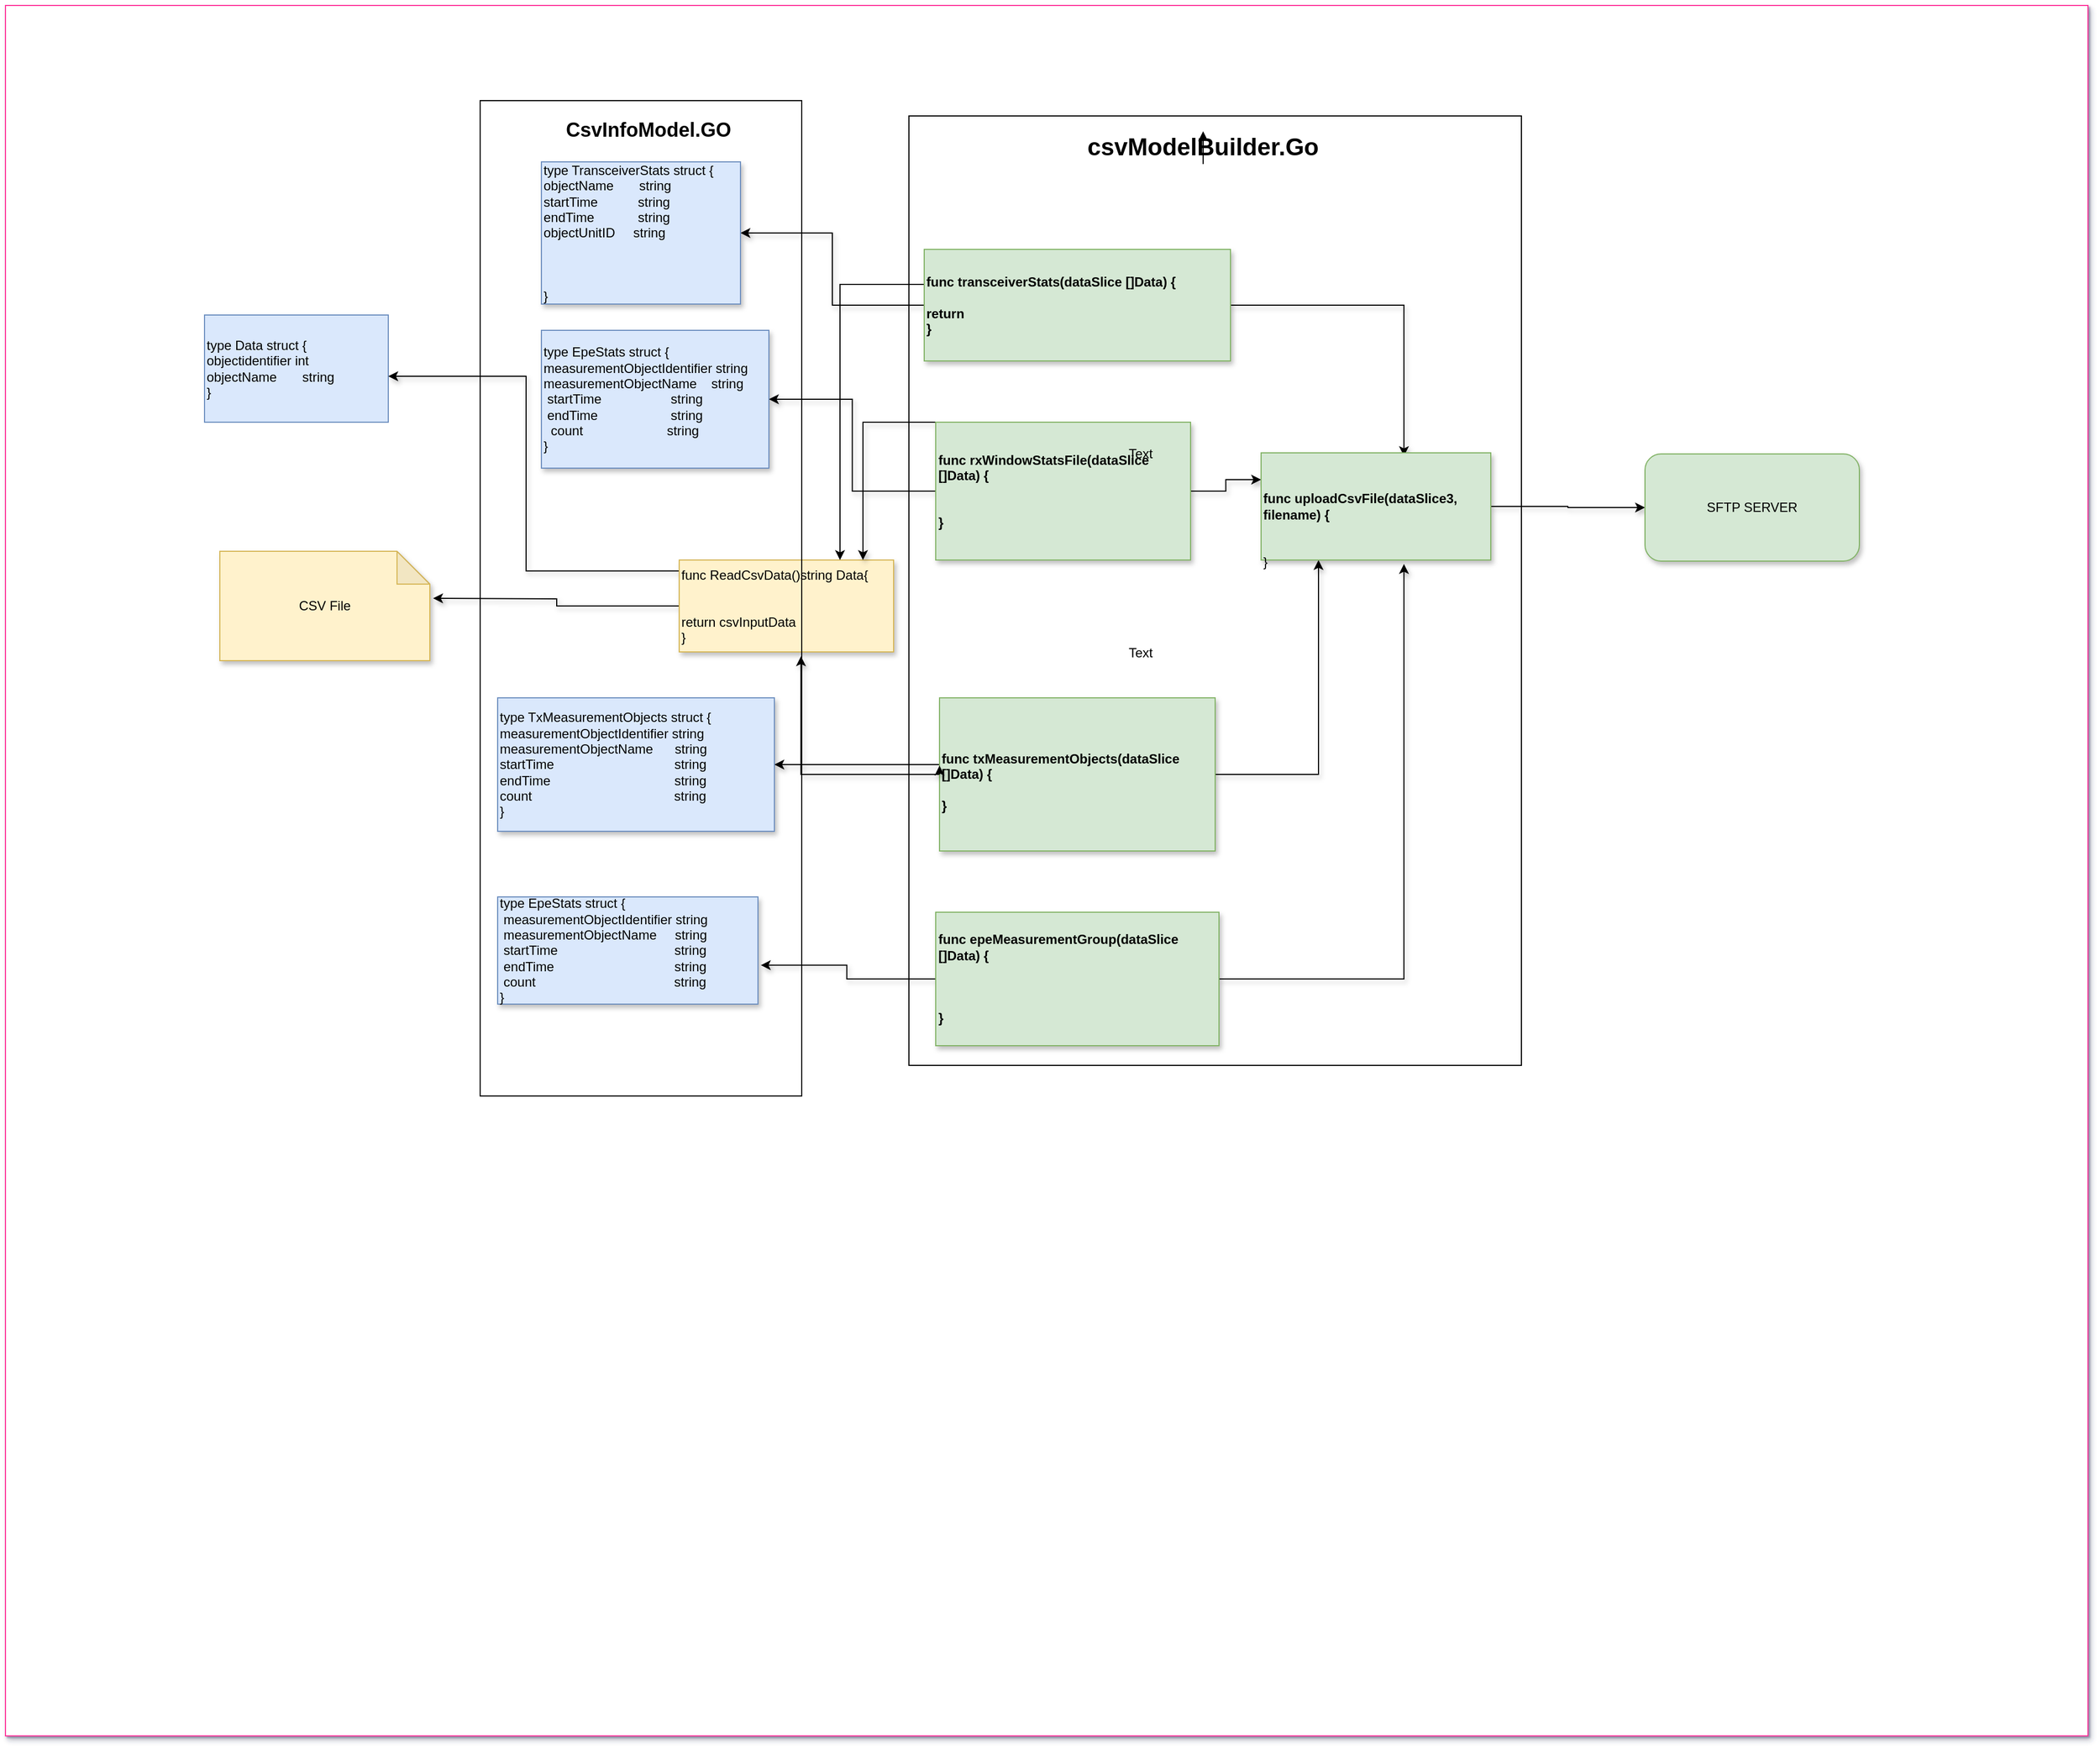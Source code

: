 <mxfile version="21.6.6" type="github">
  <diagram name="Page-1" id="2YBvvXClWsGukQMizWep">
    <mxGraphModel dx="2890" dy="1932" grid="1" gridSize="14" guides="1" tooltips="1" connect="1" arrows="1" fold="1" page="1" pageScale="1" pageWidth="850" pageHeight="1100" background="#FFFFFF" math="0" shadow="1">
      <root>
        <mxCell id="0" />
        <mxCell id="1" parent="0" />
        <mxCell id="JVdptQY95MM00BN9dN_g-56" value="type Data struct {&#xa;objectidentifier int&#xa;objectName       string&#xa;}" style="rounded=0;whiteSpace=wrap;html=1;fillColor=#dae8fc;strokeColor=#6c8ebf;align=left;" parent="1" vertex="1">
          <mxGeometry x="-168" y="42" width="168" height="98" as="geometry" />
        </mxCell>
        <mxCell id="JVdptQY95MM00BN9dN_g-48" style="edgeStyle=orthogonalEdgeStyle;rounded=0;orthogonalLoop=1;jettySize=auto;html=1;entryX=1;entryY=0.5;entryDx=0;entryDy=0;shadow=1;" parent="1" source="JVdptQY95MM00BN9dN_g-2" edge="1">
          <mxGeometry relative="1" as="geometry">
            <mxPoint x="69" y="301" as="targetPoint" />
          </mxGeometry>
        </mxCell>
        <mxCell id="JVdptQY95MM00BN9dN_g-59" style="edgeStyle=orthogonalEdgeStyle;rounded=0;orthogonalLoop=1;jettySize=auto;html=1;entryX=1.017;entryY=0.63;entryDx=0;entryDy=0;entryPerimeter=0;shadow=1;" parent="1" target="JVdptQY95MM00BN9dN_g-56" edge="1">
          <mxGeometry relative="1" as="geometry">
            <mxPoint x="300.72" y="276.03" as="sourcePoint" />
            <mxPoint x="70" y="42" as="targetPoint" />
            <Array as="points">
              <mxPoint x="140" y="276" />
              <mxPoint x="140" y="98" />
              <mxPoint x="14" y="98" />
              <mxPoint x="14" y="104" />
            </Array>
          </mxGeometry>
        </mxCell>
        <mxCell id="JVdptQY95MM00BN9dN_g-2" value="&lt;div&gt;func ReadCsvData()string Data{&lt;/div&gt;&lt;div&gt;&lt;br&gt;&lt;/div&gt;&lt;div&gt;&lt;br&gt;&lt;/div&gt;&lt;div&gt;return csvInputData&lt;/div&gt;&lt;div&gt;}&lt;/div&gt;" style="rounded=0;whiteSpace=wrap;html=1;align=left;fillColor=#fff2cc;strokeColor=#d6b656;shadow=1;" parent="1" vertex="1">
          <mxGeometry x="294" y="266" width="196" height="84" as="geometry" />
        </mxCell>
        <mxCell id="JVdptQY95MM00BN9dN_g-40" value="" style="edgeStyle=orthogonalEdgeStyle;rounded=0;orthogonalLoop=1;jettySize=auto;html=1;shadow=1;" parent="1" source="JVdptQY95MM00BN9dN_g-4" target="JVdptQY95MM00BN9dN_g-26" edge="1">
          <mxGeometry relative="1" as="geometry" />
        </mxCell>
        <mxCell id="JVdptQY95MM00BN9dN_g-43" style="edgeStyle=orthogonalEdgeStyle;rounded=0;orthogonalLoop=1;jettySize=auto;html=1;entryX=0.5;entryY=0;entryDx=0;entryDy=0;shadow=1;" parent="1" source="JVdptQY95MM00BN9dN_g-4" target="JVdptQY95MM00BN9dN_g-2" edge="1">
          <mxGeometry relative="1" as="geometry">
            <Array as="points">
              <mxPoint x="425" y="14" />
              <mxPoint x="425" y="266" />
            </Array>
          </mxGeometry>
        </mxCell>
        <mxCell id="JVdptQY95MM00BN9dN_g-51" style="edgeStyle=orthogonalEdgeStyle;rounded=0;orthogonalLoop=1;jettySize=auto;html=1;entryX=0.622;entryY=0.03;entryDx=0;entryDy=0;entryPerimeter=0;shadow=1;" parent="1" source="JVdptQY95MM00BN9dN_g-4" target="JVdptQY95MM00BN9dN_g-10" edge="1">
          <mxGeometry relative="1" as="geometry" />
        </mxCell>
        <mxCell id="JVdptQY95MM00BN9dN_g-4" value="&lt;div style=&quot;&quot;&gt;&lt;span style=&quot;background-color: initial;&quot;&gt;func transceiverStats(dataSlice []Data) {&lt;/span&gt;&lt;/div&gt;&lt;div style=&quot;&quot;&gt;&lt;span style=&quot;background-color: initial;&quot;&gt;&lt;br&gt;&lt;/span&gt;&lt;/div&gt;&lt;div style=&quot;&quot;&gt;&lt;span style=&quot;background-color: initial;&quot;&gt;return&amp;nbsp;&lt;/span&gt;&lt;/div&gt;&lt;div style=&quot;&quot;&gt;&lt;span style=&quot;background-color: initial;&quot;&gt;}&lt;/span&gt;&lt;/div&gt;" style="rounded=0;whiteSpace=wrap;html=1;align=left;fillColor=#d5e8d4;strokeColor=#82b366;shadow=1;" parent="1" vertex="1">
          <mxGeometry x="490" y="-18" width="280" height="102" as="geometry" />
        </mxCell>
        <mxCell id="JVdptQY95MM00BN9dN_g-41" value="" style="edgeStyle=orthogonalEdgeStyle;rounded=0;orthogonalLoop=1;jettySize=auto;html=1;shadow=1;" parent="1" source="JVdptQY95MM00BN9dN_g-6" target="JVdptQY95MM00BN9dN_g-27" edge="1">
          <mxGeometry relative="1" as="geometry" />
        </mxCell>
        <mxCell id="JVdptQY95MM00BN9dN_g-44" style="edgeStyle=orthogonalEdgeStyle;rounded=0;orthogonalLoop=1;jettySize=auto;html=1;entryX=0.75;entryY=0;entryDx=0;entryDy=0;exitX=0;exitY=0;exitDx=0;exitDy=0;shadow=1;" parent="1" source="JVdptQY95MM00BN9dN_g-6" target="JVdptQY95MM00BN9dN_g-2" edge="1">
          <mxGeometry relative="1" as="geometry">
            <mxPoint x="510" y="150" as="sourcePoint" />
            <mxPoint x="455" y="210" as="targetPoint" />
            <Array as="points">
              <mxPoint x="462" y="140" />
              <mxPoint x="462" y="266" />
            </Array>
          </mxGeometry>
        </mxCell>
        <mxCell id="JVdptQY95MM00BN9dN_g-77" style="edgeStyle=orthogonalEdgeStyle;rounded=0;orthogonalLoop=1;jettySize=auto;html=1;entryX=0;entryY=0.25;entryDx=0;entryDy=0;shadow=1;" parent="1" source="JVdptQY95MM00BN9dN_g-6" target="JVdptQY95MM00BN9dN_g-10" edge="1">
          <mxGeometry relative="1" as="geometry" />
        </mxCell>
        <mxCell id="JVdptQY95MM00BN9dN_g-6" value="&lt;div&gt;func rxWindowStatsFile(dataSlice []Data) {&lt;/div&gt;&lt;div&gt;&lt;br&gt;&lt;/div&gt;&lt;div&gt;&lt;br&gt;&lt;/div&gt;&lt;div&gt;}&lt;/div&gt;" style="rounded=0;whiteSpace=wrap;html=1;align=left;fillColor=#d5e8d4;strokeColor=#82b366;shadow=1;" parent="1" vertex="1">
          <mxGeometry x="528.5" y="140" width="233" height="126" as="geometry" />
        </mxCell>
        <mxCell id="JVdptQY95MM00BN9dN_g-45" style="edgeStyle=orthogonalEdgeStyle;rounded=0;orthogonalLoop=1;jettySize=auto;html=1;entryX=1;entryY=0.5;entryDx=0;entryDy=0;shadow=1;" parent="1" source="JVdptQY95MM00BN9dN_g-7" target="JVdptQY95MM00BN9dN_g-28" edge="1">
          <mxGeometry relative="1" as="geometry">
            <Array as="points">
              <mxPoint x="490" y="453" />
              <mxPoint x="490" y="453" />
            </Array>
          </mxGeometry>
        </mxCell>
        <mxCell id="JVdptQY95MM00BN9dN_g-54" style="edgeStyle=orthogonalEdgeStyle;rounded=0;orthogonalLoop=1;jettySize=auto;html=1;entryX=0.25;entryY=1;entryDx=0;entryDy=0;shadow=1;" parent="1" source="JVdptQY95MM00BN9dN_g-7" target="JVdptQY95MM00BN9dN_g-10" edge="1">
          <mxGeometry relative="1" as="geometry" />
        </mxCell>
        <mxCell id="JVdptQY95MM00BN9dN_g-92" style="edgeStyle=orthogonalEdgeStyle;rounded=0;orthogonalLoop=1;jettySize=auto;html=1;entryX=0.568;entryY=1.048;entryDx=0;entryDy=0;entryPerimeter=0;shadow=1;" parent="1" source="JVdptQY95MM00BN9dN_g-7" target="JVdptQY95MM00BN9dN_g-2" edge="1">
          <mxGeometry relative="1" as="geometry" />
        </mxCell>
        <mxCell id="JVdptQY95MM00BN9dN_g-7" value="&lt;div&gt;&lt;br&gt;&lt;/div&gt;&lt;div&gt;func txMeasurementObjects(dataSlice []Data) {&lt;/div&gt;&lt;div&gt;&lt;br&gt;&lt;/div&gt;&lt;div&gt;&lt;span style=&quot;background-color: initial;&quot;&gt;}&lt;/span&gt;&lt;br&gt;&lt;/div&gt;" style="rounded=0;whiteSpace=wrap;html=1;align=left;fillColor=#d5e8d4;strokeColor=#82b366;shadow=1;" parent="1" vertex="1">
          <mxGeometry x="532" y="392" width="252" height="140" as="geometry" />
        </mxCell>
        <mxCell id="JVdptQY95MM00BN9dN_g-46" style="edgeStyle=orthogonalEdgeStyle;rounded=0;orthogonalLoop=1;jettySize=auto;html=1;entryX=1.011;entryY=0.637;entryDx=0;entryDy=0;entryPerimeter=0;shadow=1;" parent="1" source="JVdptQY95MM00BN9dN_g-8" target="JVdptQY95MM00BN9dN_g-30" edge="1">
          <mxGeometry relative="1" as="geometry" />
        </mxCell>
        <mxCell id="JVdptQY95MM00BN9dN_g-55" style="edgeStyle=orthogonalEdgeStyle;rounded=0;orthogonalLoop=1;jettySize=auto;html=1;entryX=0.622;entryY=1.037;entryDx=0;entryDy=0;entryPerimeter=0;shadow=1;" parent="1" source="JVdptQY95MM00BN9dN_g-8" target="JVdptQY95MM00BN9dN_g-10" edge="1">
          <mxGeometry relative="1" as="geometry" />
        </mxCell>
        <mxCell id="JVdptQY95MM00BN9dN_g-8" value="func epeMeasurementGroup(dataSlice []Data) {&lt;br&gt;&lt;br&gt;&lt;br&gt;&lt;br&gt;}" style="rounded=0;whiteSpace=wrap;html=1;align=left;fillColor=#d5e8d4;strokeColor=#82b366;shadow=1;" parent="1" vertex="1">
          <mxGeometry x="528.5" y="588" width="259" height="122" as="geometry" />
        </mxCell>
        <mxCell id="JVdptQY95MM00BN9dN_g-87" style="edgeStyle=orthogonalEdgeStyle;rounded=0;orthogonalLoop=1;jettySize=auto;html=1;entryX=0;entryY=0.5;entryDx=0;entryDy=0;shadow=1;" parent="1" source="JVdptQY95MM00BN9dN_g-10" target="JVdptQY95MM00BN9dN_g-86" edge="1">
          <mxGeometry relative="1" as="geometry" />
        </mxCell>
        <mxCell id="JVdptQY95MM00BN9dN_g-10" value="&lt;br&gt;&lt;br&gt;&lt;br&gt;&lt;div style=&quot;&quot;&gt;func uploadCsvFile(dataSlice3, filename) {&lt;/div&gt;&lt;div style=&quot;&quot;&gt;&lt;br&gt;&lt;/div&gt;&lt;div style=&quot;text-align: center;&quot;&gt;&lt;br&gt;&lt;/div&gt;&lt;div&gt;}&lt;/div&gt;" style="rounded=0;whiteSpace=wrap;html=1;align=left;fillColor=#d5e8d4;strokeColor=#82b366;shadow=1;" parent="1" vertex="1">
          <mxGeometry x="826" y="168" width="210" height="98" as="geometry" />
        </mxCell>
        <mxCell id="JVdptQY95MM00BN9dN_g-27" value="&lt;div&gt;type EpeStats struct {&lt;/div&gt;&lt;div&gt;measurementObjectIdentifier string&lt;/div&gt;&lt;div&gt;&lt;span style=&quot;background-color: initial;&quot;&gt;measurementObjectName&amp;nbsp; &amp;nbsp; string&amp;nbsp; &lt;/span&gt;&lt;span style=&quot;background-color: initial;&quot;&gt;&lt;span style=&quot;white-space: pre;&quot;&gt;&amp;nbsp;&lt;/span&gt;&lt;/span&gt;&lt;span style=&quot;background-color: initial;&quot;&gt;startTime&amp;nbsp; &amp;nbsp; &amp;nbsp; &amp;nbsp; &amp;nbsp; &amp;nbsp; &amp;nbsp; &amp;nbsp; &amp;nbsp; &amp;nbsp;string&lt;/span&gt;&lt;/div&gt;&lt;div style=&quot;&quot;&gt;&lt;span style=&quot;&quot;&gt;&lt;span style=&quot;&quot;&gt;&lt;span style=&quot;white-space: pre;&quot;&gt;&amp;nbsp;&lt;/span&gt;&lt;/span&gt;endTime&amp;nbsp; &amp;nbsp; &amp;nbsp; &amp;nbsp; &amp;nbsp; &amp;nbsp; &amp;nbsp; &amp;nbsp; &amp;nbsp; &amp;nbsp; string&lt;/span&gt;&lt;/div&gt;&lt;div style=&quot;&quot;&gt;&lt;span style=&quot;&quot;&gt;&lt;span style=&quot;&quot;&gt;&lt;span style=&quot;white-space: pre;&quot;&gt;&amp;nbsp;&amp;nbsp;&lt;/span&gt;&lt;/span&gt;count&amp;nbsp; &amp;nbsp; &amp;nbsp; &amp;nbsp; &amp;nbsp; &amp;nbsp; &amp;nbsp; &amp;nbsp; &amp;nbsp; &amp;nbsp; &amp;nbsp; &amp;nbsp;string&lt;/span&gt;&lt;/div&gt;&lt;div&gt;}&lt;/div&gt;" style="rounded=0;whiteSpace=wrap;html=1;fillColor=#dae8fc;strokeColor=#6c8ebf;align=left;shadow=1;" parent="1" vertex="1">
          <mxGeometry x="168" y="56" width="208" height="126" as="geometry" />
        </mxCell>
        <mxCell id="JVdptQY95MM00BN9dN_g-28" value="&lt;div&gt;type TxMeasurementObjects struct {&lt;/div&gt;&lt;div&gt;measurementObjectIdentifier string&lt;span style=&quot;&quot;&gt;&lt;/span&gt;&lt;/div&gt;&lt;div&gt;&lt;span style=&quot;&quot;&gt;measurementObjectName&amp;nbsp; &amp;nbsp; &amp;nbsp; string&lt;/span&gt;&lt;/div&gt;&lt;div&gt;&lt;span style=&quot;&quot;&gt;startTime&amp;nbsp; &amp;nbsp; &amp;nbsp; &amp;nbsp; &amp;nbsp; &amp;nbsp; &amp;nbsp; &amp;nbsp; &amp;nbsp; &amp;nbsp; &amp;nbsp; &amp;nbsp; &amp;nbsp; &amp;nbsp; &amp;nbsp; &amp;nbsp; &amp;nbsp;string&lt;/span&gt;&lt;/div&gt;&lt;div&gt;&lt;span style=&quot;&quot;&gt;endTime&amp;nbsp; &amp;nbsp; &amp;nbsp; &amp;nbsp; &amp;nbsp; &amp;nbsp; &amp;nbsp; &amp;nbsp; &amp;nbsp; &amp;nbsp; &amp;nbsp; &amp;nbsp; &amp;nbsp; &amp;nbsp; &amp;nbsp; &amp;nbsp; &amp;nbsp; string&lt;/span&gt;&lt;/div&gt;&lt;div&gt;&lt;span style=&quot;&quot;&gt;count&amp;nbsp; &amp;nbsp; &amp;nbsp; &amp;nbsp; &amp;nbsp; &amp;nbsp; &amp;nbsp; &amp;nbsp; &amp;nbsp; &amp;nbsp; &amp;nbsp; &amp;nbsp; &amp;nbsp; &amp;nbsp; &amp;nbsp; &amp;nbsp; &amp;nbsp; &amp;nbsp; &amp;nbsp; &amp;nbsp;string&lt;/span&gt;&lt;/div&gt;&lt;div&gt;}&lt;/div&gt;" style="rounded=0;whiteSpace=wrap;html=1;fillColor=#dae8fc;strokeColor=#6c8ebf;align=left;shadow=1;" parent="1" vertex="1">
          <mxGeometry x="128" y="392" width="253" height="122" as="geometry" />
        </mxCell>
        <mxCell id="JVdptQY95MM00BN9dN_g-30" value="&lt;div&gt;type EpeStats struct {&lt;/div&gt;&lt;div&gt;&amp;nbsp;measurementObjectIdentifier string&lt;span style=&quot;&quot;&gt;&lt;/span&gt;&lt;/div&gt;&lt;div&gt;&lt;span style=&quot;&quot;&gt;&lt;span style=&quot;&quot;&gt;&lt;span style=&quot;white-space: pre;&quot;&gt;&amp;nbsp;&lt;/span&gt;&lt;/span&gt;measurementObjectName&amp;nbsp; &amp;nbsp; &amp;nbsp;string&lt;/span&gt;&lt;/div&gt;&lt;div&gt;&lt;span style=&quot;&quot;&gt;&lt;span style=&quot;&quot;&gt;&lt;span style=&quot;white-space: pre;&quot;&gt;&amp;nbsp;&lt;/span&gt;&lt;/span&gt;startTime&amp;nbsp; &amp;nbsp; &amp;nbsp; &amp;nbsp; &amp;nbsp; &amp;nbsp; &amp;nbsp; &amp;nbsp; &amp;nbsp; &amp;nbsp; &amp;nbsp; &amp;nbsp; &amp;nbsp; &amp;nbsp; &amp;nbsp; &amp;nbsp; string&lt;/span&gt;&lt;/div&gt;&lt;div&gt;&lt;span style=&quot;&quot;&gt;&lt;span style=&quot;&quot;&gt;&lt;span style=&quot;white-space: pre;&quot;&gt;&amp;nbsp;&lt;/span&gt;&lt;/span&gt;endTime&amp;nbsp; &amp;nbsp; &amp;nbsp; &amp;nbsp; &amp;nbsp; &amp;nbsp; &amp;nbsp; &amp;nbsp; &amp;nbsp; &amp;nbsp; &amp;nbsp; &amp;nbsp; &amp;nbsp; &amp;nbsp; &amp;nbsp; &amp;nbsp; &amp;nbsp;string&lt;/span&gt;&lt;/div&gt;&lt;div&gt;&lt;span style=&quot;&quot;&gt;&lt;span style=&quot;&quot;&gt;&lt;span style=&quot;white-space: pre;&quot;&gt;&amp;nbsp;&lt;/span&gt;&lt;/span&gt;count&amp;nbsp; &amp;nbsp; &amp;nbsp; &amp;nbsp; &amp;nbsp; &amp;nbsp; &amp;nbsp; &amp;nbsp; &amp;nbsp; &amp;nbsp; &amp;nbsp; &amp;nbsp; &amp;nbsp; &amp;nbsp; &amp;nbsp; &amp;nbsp; &amp;nbsp; &amp;nbsp; &amp;nbsp; string&lt;/span&gt;&lt;/div&gt;&lt;div&gt;}&lt;/div&gt;" style="rounded=0;whiteSpace=wrap;html=1;fillColor=#dae8fc;strokeColor=#6c8ebf;align=left;shadow=1;" parent="1" vertex="1">
          <mxGeometry x="128" y="574" width="238" height="98" as="geometry" />
        </mxCell>
        <mxCell id="JVdptQY95MM00BN9dN_g-26" value="type TransceiverStats struct {&amp;nbsp;&amp;nbsp;&lt;br&gt;&lt;div&gt;objectName&amp;nbsp; &amp;nbsp; &amp;nbsp; &amp;nbsp;string&lt;/div&gt;&lt;div&gt;startTime&amp;nbsp; &amp;nbsp; &amp;nbsp; &amp;nbsp; &amp;nbsp; &amp;nbsp;string&lt;span style=&quot;&quot;&gt;&lt;/span&gt;&lt;/div&gt;&lt;div&gt;&lt;span style=&quot;&quot;&gt;endTime&amp;nbsp; &amp;nbsp; &amp;nbsp; &amp;nbsp; &amp;nbsp; &amp;nbsp; string&lt;/span&gt;&lt;/div&gt;&lt;div&gt;&lt;span style=&quot;&quot;&gt;objectUnitID&amp;nbsp; &amp;nbsp; &amp;nbsp;string&lt;/span&gt;&lt;/div&gt;&lt;div&gt;&lt;span style=&quot;&quot;&gt;&lt;br&gt;&lt;/span&gt;&lt;/div&gt;&lt;div&gt;&lt;/div&gt;&lt;br&gt;&lt;br&gt;}" style="rounded=0;whiteSpace=wrap;html=1;fillColor=#dae8fc;strokeColor=#6c8ebf;align=left;shadow=1;" parent="1" vertex="1">
          <mxGeometry x="168" y="-112" width="182" height="130" as="geometry" />
        </mxCell>
        <mxCell id="JVdptQY95MM00BN9dN_g-86" value="Server" style="rounded=1;whiteSpace=wrap;html=1;fillColor=#d5e8d4;strokeColor=#82b366;shadow=1;" parent="1" vertex="1">
          <mxGeometry x="1177" y="169" width="196" height="98" as="geometry" />
        </mxCell>
        <mxCell id="JVdptQY95MM00BN9dN_g-89" value="CSV File" style="shape=note;whiteSpace=wrap;html=1;backgroundOutline=1;darkOpacity=0.05;fillColor=#fff2cc;strokeColor=#d6b656;shadow=1;" parent="1" vertex="1">
          <mxGeometry x="-14" y="258" width="80" height="100" as="geometry" />
        </mxCell>
        <mxCell id="JVdptQY95MM00BN9dN_g-90" style="edgeStyle=orthogonalEdgeStyle;rounded=0;orthogonalLoop=1;jettySize=auto;html=1;exitX=0;exitY=0.5;exitDx=0;exitDy=0;entryX=0;entryY=0.443;entryDx=0;entryDy=0;entryPerimeter=0;shadow=1;" parent="1" source="JVdptQY95MM00BN9dN_g-7" target="JVdptQY95MM00BN9dN_g-7" edge="1">
          <mxGeometry relative="1" as="geometry" />
        </mxCell>
        <object label="Untitled Layer" id="JVdptQY95MM00BN9dN_g-93">
          <mxCell parent="0" />
        </object>
        <mxCell id="JVdptQY95MM00BN9dN_g-126" value="" style="rounded=0;whiteSpace=wrap;html=1;fillColor=default;strokeColor=#FF3399;fontColor=#333333;gradientColor=none;fillStyle=auto;shadow=1;" parent="JVdptQY95MM00BN9dN_g-93" vertex="1">
          <mxGeometry x="-322" y="-241" width="1904" height="1582" as="geometry" />
        </mxCell>
        <mxCell id="JVdptQY95MM00BN9dN_g-117" value="type Data struct {&#xa;objectidentifier int&#xa;objectName       string&#xa;}" style="rounded=0;whiteSpace=wrap;html=1;fillColor=#dae8fc;strokeColor=#6c8ebf;align=left;" parent="JVdptQY95MM00BN9dN_g-93" vertex="1">
          <mxGeometry x="-140" y="42" width="168" height="98" as="geometry" />
        </mxCell>
        <mxCell id="JVdptQY95MM00BN9dN_g-94" style="edgeStyle=orthogonalEdgeStyle;rounded=0;orthogonalLoop=1;jettySize=auto;html=1;entryX=1;entryY=0.5;entryDx=0;entryDy=0;shadow=1;" parent="JVdptQY95MM00BN9dN_g-93" source="JVdptQY95MM00BN9dN_g-96" edge="1">
          <mxGeometry relative="1" as="geometry">
            <mxPoint x="69" y="301" as="targetPoint" />
          </mxGeometry>
        </mxCell>
        <mxCell id="JVdptQY95MM00BN9dN_g-95" style="edgeStyle=orthogonalEdgeStyle;rounded=0;orthogonalLoop=1;jettySize=auto;html=1;shadow=1;" parent="JVdptQY95MM00BN9dN_g-93" edge="1">
          <mxGeometry relative="1" as="geometry">
            <mxPoint x="314.72" y="276.03" as="sourcePoint" />
            <mxPoint x="28" y="98" as="targetPoint" />
            <Array as="points">
              <mxPoint x="154" y="276" />
              <mxPoint x="154" y="98" />
              <mxPoint x="28" y="98" />
            </Array>
          </mxGeometry>
        </mxCell>
        <mxCell id="JVdptQY95MM00BN9dN_g-96" value="&lt;div&gt;func ReadCsvData()string Data{&lt;/div&gt;&lt;div&gt;&lt;br&gt;&lt;/div&gt;&lt;div&gt;&lt;br&gt;&lt;/div&gt;&lt;div&gt;return csvInputData&lt;/div&gt;&lt;div&gt;}&lt;/div&gt;" style="rounded=0;whiteSpace=wrap;html=1;align=left;fillColor=#fff2cc;strokeColor=#d6b656;shadow=1;" parent="JVdptQY95MM00BN9dN_g-93" vertex="1">
          <mxGeometry x="294" y="266" width="196" height="84" as="geometry" />
        </mxCell>
        <mxCell id="JVdptQY95MM00BN9dN_g-97" value="" style="edgeStyle=orthogonalEdgeStyle;rounded=0;orthogonalLoop=1;jettySize=auto;html=1;shadow=1;" parent="JVdptQY95MM00BN9dN_g-93" source="JVdptQY95MM00BN9dN_g-100" target="JVdptQY95MM00BN9dN_g-118" edge="1">
          <mxGeometry relative="1" as="geometry" />
        </mxCell>
        <mxCell id="JVdptQY95MM00BN9dN_g-99" style="edgeStyle=orthogonalEdgeStyle;rounded=0;orthogonalLoop=1;jettySize=auto;html=1;entryX=0.622;entryY=0.03;entryDx=0;entryDy=0;entryPerimeter=0;shadow=1;" parent="JVdptQY95MM00BN9dN_g-93" source="JVdptQY95MM00BN9dN_g-100" target="JVdptQY95MM00BN9dN_g-113" edge="1">
          <mxGeometry relative="1" as="geometry" />
        </mxCell>
        <mxCell id="EB5QmTqRzo-4VSpFFsdC-6" style="edgeStyle=orthogonalEdgeStyle;rounded=0;orthogonalLoop=1;jettySize=auto;html=1;entryX=0.75;entryY=0;entryDx=0;entryDy=0;" parent="JVdptQY95MM00BN9dN_g-93" source="JVdptQY95MM00BN9dN_g-100" target="JVdptQY95MM00BN9dN_g-96" edge="1">
          <mxGeometry relative="1" as="geometry">
            <Array as="points">
              <mxPoint x="441" y="14" />
            </Array>
          </mxGeometry>
        </mxCell>
        <mxCell id="JVdptQY95MM00BN9dN_g-100" value="&lt;div style=&quot;&quot;&gt;&lt;span style=&quot;background-color: initial;&quot;&gt;&lt;b&gt;func transceiverStats(dataSlice []Data) {&lt;/b&gt;&lt;/span&gt;&lt;/div&gt;&lt;div style=&quot;&quot;&gt;&lt;span style=&quot;background-color: initial;&quot;&gt;&lt;b&gt;&lt;br&gt;&lt;/b&gt;&lt;/span&gt;&lt;/div&gt;&lt;div style=&quot;&quot;&gt;&lt;span style=&quot;background-color: initial;&quot;&gt;&lt;b&gt;return&amp;nbsp;&lt;/b&gt;&lt;/span&gt;&lt;/div&gt;&lt;div style=&quot;&quot;&gt;&lt;span style=&quot;background-color: initial;&quot;&gt;&lt;b&gt;}&lt;/b&gt;&lt;/span&gt;&lt;/div&gt;" style="rounded=0;whiteSpace=wrap;html=1;align=left;fillColor=#d5e8d4;strokeColor=#82b366;shadow=1;" parent="JVdptQY95MM00BN9dN_g-93" vertex="1">
          <mxGeometry x="518" y="-18" width="280" height="102" as="geometry" />
        </mxCell>
        <mxCell id="JVdptQY95MM00BN9dN_g-101" value="" style="edgeStyle=orthogonalEdgeStyle;rounded=0;orthogonalLoop=1;jettySize=auto;html=1;shadow=1;" parent="JVdptQY95MM00BN9dN_g-93" source="JVdptQY95MM00BN9dN_g-104" target="JVdptQY95MM00BN9dN_g-114" edge="1">
          <mxGeometry relative="1" as="geometry" />
        </mxCell>
        <mxCell id="JVdptQY95MM00BN9dN_g-102" style="edgeStyle=orthogonalEdgeStyle;rounded=0;orthogonalLoop=1;jettySize=auto;html=1;exitX=0;exitY=0;exitDx=0;exitDy=0;shadow=1;" parent="JVdptQY95MM00BN9dN_g-93" source="JVdptQY95MM00BN9dN_g-104" edge="1">
          <mxGeometry relative="1" as="geometry">
            <mxPoint x="510" y="150" as="sourcePoint" />
            <mxPoint x="462" y="266" as="targetPoint" />
            <Array as="points">
              <mxPoint x="462" y="140" />
              <mxPoint x="462" y="266" />
            </Array>
          </mxGeometry>
        </mxCell>
        <mxCell id="JVdptQY95MM00BN9dN_g-103" style="edgeStyle=orthogonalEdgeStyle;rounded=0;orthogonalLoop=1;jettySize=auto;html=1;entryX=0;entryY=0.25;entryDx=0;entryDy=0;shadow=1;" parent="JVdptQY95MM00BN9dN_g-93" source="JVdptQY95MM00BN9dN_g-104" target="JVdptQY95MM00BN9dN_g-113" edge="1">
          <mxGeometry relative="1" as="geometry" />
        </mxCell>
        <mxCell id="JVdptQY95MM00BN9dN_g-104" value="&lt;div&gt;&lt;b&gt;func rxWindowStatsFile(dataSlice []Data) {&lt;/b&gt;&lt;/div&gt;&lt;div&gt;&lt;b&gt;&lt;br&gt;&lt;/b&gt;&lt;/div&gt;&lt;div&gt;&lt;b&gt;&lt;br&gt;&lt;/b&gt;&lt;/div&gt;&lt;div&gt;&lt;b&gt;}&lt;/b&gt;&lt;/div&gt;" style="rounded=0;whiteSpace=wrap;html=1;align=left;fillColor=#d5e8d4;strokeColor=#82b366;shadow=1;" parent="JVdptQY95MM00BN9dN_g-93" vertex="1">
          <mxGeometry x="528.5" y="140" width="233" height="126" as="geometry" />
        </mxCell>
        <mxCell id="JVdptQY95MM00BN9dN_g-105" style="edgeStyle=orthogonalEdgeStyle;rounded=0;orthogonalLoop=1;jettySize=auto;html=1;entryX=1;entryY=0.5;entryDx=0;entryDy=0;shadow=1;" parent="JVdptQY95MM00BN9dN_g-93" source="JVdptQY95MM00BN9dN_g-108" target="JVdptQY95MM00BN9dN_g-115" edge="1">
          <mxGeometry relative="1" as="geometry">
            <Array as="points">
              <mxPoint x="490" y="453" />
              <mxPoint x="490" y="453" />
            </Array>
          </mxGeometry>
        </mxCell>
        <mxCell id="JVdptQY95MM00BN9dN_g-106" style="edgeStyle=orthogonalEdgeStyle;rounded=0;orthogonalLoop=1;jettySize=auto;html=1;entryX=0.25;entryY=1;entryDx=0;entryDy=0;shadow=1;" parent="JVdptQY95MM00BN9dN_g-93" source="JVdptQY95MM00BN9dN_g-108" target="JVdptQY95MM00BN9dN_g-113" edge="1">
          <mxGeometry relative="1" as="geometry" />
        </mxCell>
        <mxCell id="JVdptQY95MM00BN9dN_g-107" style="edgeStyle=orthogonalEdgeStyle;rounded=0;orthogonalLoop=1;jettySize=auto;html=1;entryX=0.568;entryY=1.048;entryDx=0;entryDy=0;entryPerimeter=0;shadow=1;" parent="JVdptQY95MM00BN9dN_g-93" source="JVdptQY95MM00BN9dN_g-108" target="JVdptQY95MM00BN9dN_g-96" edge="1">
          <mxGeometry relative="1" as="geometry" />
        </mxCell>
        <mxCell id="JVdptQY95MM00BN9dN_g-108" value="&lt;div&gt;&lt;b&gt;&lt;br&gt;&lt;/b&gt;&lt;/div&gt;&lt;div&gt;&lt;b&gt;func txMeasurementObjects(dataSlice []Data) {&lt;/b&gt;&lt;/div&gt;&lt;div&gt;&lt;b&gt;&lt;br&gt;&lt;/b&gt;&lt;/div&gt;&lt;div&gt;&lt;span style=&quot;background-color: initial;&quot;&gt;&lt;b&gt;}&lt;/b&gt;&lt;/span&gt;&lt;br&gt;&lt;/div&gt;" style="rounded=0;whiteSpace=wrap;html=1;align=left;fillColor=#d5e8d4;strokeColor=#82b366;shadow=1;" parent="JVdptQY95MM00BN9dN_g-93" vertex="1">
          <mxGeometry x="532" y="392" width="252" height="140" as="geometry" />
        </mxCell>
        <mxCell id="JVdptQY95MM00BN9dN_g-109" style="edgeStyle=orthogonalEdgeStyle;rounded=0;orthogonalLoop=1;jettySize=auto;html=1;entryX=1.011;entryY=0.637;entryDx=0;entryDy=0;entryPerimeter=0;shadow=1;" parent="JVdptQY95MM00BN9dN_g-93" source="JVdptQY95MM00BN9dN_g-111" target="JVdptQY95MM00BN9dN_g-116" edge="1">
          <mxGeometry relative="1" as="geometry" />
        </mxCell>
        <mxCell id="JVdptQY95MM00BN9dN_g-110" style="edgeStyle=orthogonalEdgeStyle;rounded=0;orthogonalLoop=1;jettySize=auto;html=1;entryX=0.622;entryY=1.037;entryDx=0;entryDy=0;entryPerimeter=0;shadow=1;" parent="JVdptQY95MM00BN9dN_g-93" source="JVdptQY95MM00BN9dN_g-111" target="JVdptQY95MM00BN9dN_g-113" edge="1">
          <mxGeometry relative="1" as="geometry" />
        </mxCell>
        <mxCell id="JVdptQY95MM00BN9dN_g-111" value="&lt;b&gt;func epeMeasurementGroup(dataSlice []Data) {&lt;br&gt;&lt;br&gt;&lt;br&gt;&lt;br&gt;}&lt;/b&gt;" style="rounded=0;whiteSpace=wrap;html=1;align=left;fillColor=#d5e8d4;strokeColor=#82b366;shadow=1;" parent="JVdptQY95MM00BN9dN_g-93" vertex="1">
          <mxGeometry x="528.5" y="588" width="259" height="122" as="geometry" />
        </mxCell>
        <mxCell id="JVdptQY95MM00BN9dN_g-112" style="edgeStyle=orthogonalEdgeStyle;rounded=0;orthogonalLoop=1;jettySize=auto;html=1;entryX=0;entryY=0.5;entryDx=0;entryDy=0;shadow=1;" parent="JVdptQY95MM00BN9dN_g-93" source="JVdptQY95MM00BN9dN_g-113" target="JVdptQY95MM00BN9dN_g-119" edge="1">
          <mxGeometry relative="1" as="geometry" />
        </mxCell>
        <mxCell id="JVdptQY95MM00BN9dN_g-113" value="&lt;br&gt;&lt;br&gt;&lt;br&gt;&lt;div style=&quot;&quot;&gt;&lt;b&gt;func uploadCsvFile(dataSlice3, filename) {&lt;/b&gt;&lt;/div&gt;&lt;div style=&quot;&quot;&gt;&lt;br&gt;&lt;/div&gt;&lt;div style=&quot;text-align: center;&quot;&gt;&lt;br&gt;&lt;/div&gt;&lt;div&gt;}&lt;/div&gt;" style="rounded=0;whiteSpace=wrap;html=1;align=left;fillColor=#d5e8d4;strokeColor=#82b366;shadow=1;" parent="JVdptQY95MM00BN9dN_g-93" vertex="1">
          <mxGeometry x="826" y="168" width="210" height="98" as="geometry" />
        </mxCell>
        <mxCell id="JVdptQY95MM00BN9dN_g-114" value="&lt;div&gt;type EpeStats struct {&lt;/div&gt;&lt;div&gt;measurementObjectIdentifier string&lt;/div&gt;&lt;div&gt;&lt;span style=&quot;background-color: initial;&quot;&gt;measurementObjectName&amp;nbsp; &amp;nbsp; string&amp;nbsp; &lt;/span&gt;&lt;span style=&quot;background-color: initial;&quot;&gt;&lt;span style=&quot;white-space: pre;&quot;&gt;&amp;nbsp;&lt;/span&gt;&lt;/span&gt;&lt;span style=&quot;background-color: initial;&quot;&gt;startTime&amp;nbsp; &amp;nbsp; &amp;nbsp; &amp;nbsp; &amp;nbsp; &amp;nbsp; &amp;nbsp; &amp;nbsp; &amp;nbsp; &amp;nbsp;string&lt;/span&gt;&lt;/div&gt;&lt;div style=&quot;&quot;&gt;&lt;span style=&quot;&quot;&gt;&lt;span style=&quot;&quot;&gt;&lt;span style=&quot;white-space: pre;&quot;&gt;&amp;nbsp;&lt;/span&gt;&lt;/span&gt;endTime&amp;nbsp; &amp;nbsp; &amp;nbsp; &amp;nbsp; &amp;nbsp; &amp;nbsp; &amp;nbsp; &amp;nbsp; &amp;nbsp; &amp;nbsp; string&lt;/span&gt;&lt;/div&gt;&lt;div style=&quot;&quot;&gt;&lt;span style=&quot;&quot;&gt;&lt;span style=&quot;&quot;&gt;&lt;span style=&quot;white-space: pre;&quot;&gt;&amp;nbsp;&amp;nbsp;&lt;/span&gt;&lt;/span&gt;count&amp;nbsp; &amp;nbsp; &amp;nbsp; &amp;nbsp; &amp;nbsp; &amp;nbsp; &amp;nbsp; &amp;nbsp; &amp;nbsp; &amp;nbsp; &amp;nbsp; &amp;nbsp;string&lt;/span&gt;&lt;/div&gt;&lt;div&gt;}&lt;/div&gt;" style="rounded=0;whiteSpace=wrap;html=1;fillColor=#dae8fc;strokeColor=#6c8ebf;align=left;shadow=1;" parent="JVdptQY95MM00BN9dN_g-93" vertex="1">
          <mxGeometry x="168" y="56" width="208" height="126" as="geometry" />
        </mxCell>
        <mxCell id="JVdptQY95MM00BN9dN_g-115" value="&lt;div&gt;type TxMeasurementObjects struct {&lt;/div&gt;&lt;div&gt;measurementObjectIdentifier string&lt;span style=&quot;&quot;&gt;&lt;/span&gt;&lt;/div&gt;&lt;div&gt;&lt;span style=&quot;&quot;&gt;measurementObjectName&amp;nbsp; &amp;nbsp; &amp;nbsp; string&lt;/span&gt;&lt;/div&gt;&lt;div&gt;&lt;span style=&quot;&quot;&gt;startTime&amp;nbsp; &amp;nbsp; &amp;nbsp; &amp;nbsp; &amp;nbsp; &amp;nbsp; &amp;nbsp; &amp;nbsp; &amp;nbsp; &amp;nbsp; &amp;nbsp; &amp;nbsp; &amp;nbsp; &amp;nbsp; &amp;nbsp; &amp;nbsp; &amp;nbsp;string&lt;/span&gt;&lt;/div&gt;&lt;div&gt;&lt;span style=&quot;&quot;&gt;endTime&amp;nbsp; &amp;nbsp; &amp;nbsp; &amp;nbsp; &amp;nbsp; &amp;nbsp; &amp;nbsp; &amp;nbsp; &amp;nbsp; &amp;nbsp; &amp;nbsp; &amp;nbsp; &amp;nbsp; &amp;nbsp; &amp;nbsp; &amp;nbsp; &amp;nbsp; string&lt;/span&gt;&lt;/div&gt;&lt;div&gt;&lt;span style=&quot;&quot;&gt;count&amp;nbsp; &amp;nbsp; &amp;nbsp; &amp;nbsp; &amp;nbsp; &amp;nbsp; &amp;nbsp; &amp;nbsp; &amp;nbsp; &amp;nbsp; &amp;nbsp; &amp;nbsp; &amp;nbsp; &amp;nbsp; &amp;nbsp; &amp;nbsp; &amp;nbsp; &amp;nbsp; &amp;nbsp; &amp;nbsp;string&lt;/span&gt;&lt;/div&gt;&lt;div&gt;}&lt;/div&gt;" style="rounded=0;whiteSpace=wrap;html=1;fillColor=#dae8fc;strokeColor=#6c8ebf;align=left;shadow=1;" parent="JVdptQY95MM00BN9dN_g-93" vertex="1">
          <mxGeometry x="128" y="392" width="253" height="122" as="geometry" />
        </mxCell>
        <mxCell id="JVdptQY95MM00BN9dN_g-116" value="&lt;div&gt;type EpeStats struct {&lt;/div&gt;&lt;div&gt;&amp;nbsp;measurementObjectIdentifier string&lt;span style=&quot;&quot;&gt;&lt;/span&gt;&lt;/div&gt;&lt;div&gt;&lt;span style=&quot;&quot;&gt;&lt;span style=&quot;&quot;&gt;&lt;span style=&quot;white-space: pre;&quot;&gt;&amp;nbsp;&lt;/span&gt;&lt;/span&gt;measurementObjectName&amp;nbsp; &amp;nbsp; &amp;nbsp;string&lt;/span&gt;&lt;/div&gt;&lt;div&gt;&lt;span style=&quot;&quot;&gt;&lt;span style=&quot;&quot;&gt;&lt;span style=&quot;white-space: pre;&quot;&gt;&amp;nbsp;&lt;/span&gt;&lt;/span&gt;startTime&amp;nbsp; &amp;nbsp; &amp;nbsp; &amp;nbsp; &amp;nbsp; &amp;nbsp; &amp;nbsp; &amp;nbsp; &amp;nbsp; &amp;nbsp; &amp;nbsp; &amp;nbsp; &amp;nbsp; &amp;nbsp; &amp;nbsp; &amp;nbsp; string&lt;/span&gt;&lt;/div&gt;&lt;div&gt;&lt;span style=&quot;&quot;&gt;&lt;span style=&quot;&quot;&gt;&lt;span style=&quot;white-space: pre;&quot;&gt;&amp;nbsp;&lt;/span&gt;&lt;/span&gt;endTime&amp;nbsp; &amp;nbsp; &amp;nbsp; &amp;nbsp; &amp;nbsp; &amp;nbsp; &amp;nbsp; &amp;nbsp; &amp;nbsp; &amp;nbsp; &amp;nbsp; &amp;nbsp; &amp;nbsp; &amp;nbsp; &amp;nbsp; &amp;nbsp; &amp;nbsp;string&lt;/span&gt;&lt;/div&gt;&lt;div&gt;&lt;span style=&quot;&quot;&gt;&lt;span style=&quot;&quot;&gt;&lt;span style=&quot;white-space: pre;&quot;&gt;&amp;nbsp;&lt;/span&gt;&lt;/span&gt;count&amp;nbsp; &amp;nbsp; &amp;nbsp; &amp;nbsp; &amp;nbsp; &amp;nbsp; &amp;nbsp; &amp;nbsp; &amp;nbsp; &amp;nbsp; &amp;nbsp; &amp;nbsp; &amp;nbsp; &amp;nbsp; &amp;nbsp; &amp;nbsp; &amp;nbsp; &amp;nbsp; &amp;nbsp; string&lt;/span&gt;&lt;/div&gt;&lt;div&gt;}&lt;/div&gt;" style="rounded=0;whiteSpace=wrap;html=1;fillColor=#dae8fc;strokeColor=#6c8ebf;align=left;shadow=1;" parent="JVdptQY95MM00BN9dN_g-93" vertex="1">
          <mxGeometry x="128" y="574" width="238" height="98" as="geometry" />
        </mxCell>
        <mxCell id="JVdptQY95MM00BN9dN_g-118" value="type TransceiverStats struct {&amp;nbsp;&amp;nbsp;&lt;br&gt;&lt;div&gt;objectName&amp;nbsp; &amp;nbsp; &amp;nbsp; &amp;nbsp;string&lt;/div&gt;&lt;div&gt;startTime&amp;nbsp; &amp;nbsp; &amp;nbsp; &amp;nbsp; &amp;nbsp; &amp;nbsp;string&lt;span style=&quot;&quot;&gt;&lt;/span&gt;&lt;/div&gt;&lt;div&gt;&lt;span style=&quot;&quot;&gt;endTime&amp;nbsp; &amp;nbsp; &amp;nbsp; &amp;nbsp; &amp;nbsp; &amp;nbsp; string&lt;/span&gt;&lt;/div&gt;&lt;div&gt;&lt;span style=&quot;&quot;&gt;objectUnitID&amp;nbsp; &amp;nbsp; &amp;nbsp;string&lt;/span&gt;&lt;/div&gt;&lt;div&gt;&lt;span style=&quot;&quot;&gt;&lt;br&gt;&lt;/span&gt;&lt;/div&gt;&lt;div&gt;&lt;/div&gt;&lt;br&gt;&lt;br&gt;}" style="rounded=0;whiteSpace=wrap;html=1;fillColor=#dae8fc;strokeColor=#6c8ebf;align=left;shadow=1;" parent="JVdptQY95MM00BN9dN_g-93" vertex="1">
          <mxGeometry x="168" y="-98" width="182" height="130" as="geometry" />
        </mxCell>
        <mxCell id="JVdptQY95MM00BN9dN_g-119" value="SFTP SERVER" style="rounded=1;whiteSpace=wrap;html=1;fillColor=#d5e8d4;strokeColor=#82b366;shadow=1;" parent="JVdptQY95MM00BN9dN_g-93" vertex="1">
          <mxGeometry x="1177" y="169" width="196" height="98" as="geometry" />
        </mxCell>
        <mxCell id="JVdptQY95MM00BN9dN_g-120" value="CSV File" style="shape=note;whiteSpace=wrap;html=1;backgroundOutline=1;darkOpacity=0.05;fillColor=#fff2cc;strokeColor=#d6b656;shadow=1;" parent="JVdptQY95MM00BN9dN_g-93" vertex="1">
          <mxGeometry x="-126" y="258" width="192" height="100" as="geometry" />
        </mxCell>
        <mxCell id="JVdptQY95MM00BN9dN_g-121" style="edgeStyle=orthogonalEdgeStyle;rounded=0;orthogonalLoop=1;jettySize=auto;html=1;exitX=0;exitY=0.5;exitDx=0;exitDy=0;entryX=0;entryY=0.443;entryDx=0;entryDy=0;entryPerimeter=0;shadow=1;" parent="JVdptQY95MM00BN9dN_g-93" source="JVdptQY95MM00BN9dN_g-108" target="JVdptQY95MM00BN9dN_g-108" edge="1">
          <mxGeometry relative="1" as="geometry" />
        </mxCell>
        <mxCell id="EB5QmTqRzo-4VSpFFsdC-1" value="" style="text;html=1;strokeColor=default;fillColor=none;align=center;verticalAlign=middle;whiteSpace=wrap;rounded=0;" parent="JVdptQY95MM00BN9dN_g-93" vertex="1">
          <mxGeometry x="112" y="-154" width="294" height="910" as="geometry" />
        </mxCell>
        <mxCell id="JVdptQY95MM00BN9dN_g-136" value="Untitled Layer" parent="0" />
        <mxCell id="EB5QmTqRzo-4VSpFFsdC-2" value="Text" style="text;html=1;strokeColor=none;fillColor=none;align=center;verticalAlign=middle;whiteSpace=wrap;rounded=0;" parent="JVdptQY95MM00BN9dN_g-136" vertex="1">
          <mxGeometry x="686" y="336" width="60" height="30" as="geometry" />
        </mxCell>
        <mxCell id="EB5QmTqRzo-4VSpFFsdC-3" value="Text" style="text;html=1;strokeColor=none;fillColor=none;align=center;verticalAlign=middle;whiteSpace=wrap;rounded=0;" parent="JVdptQY95MM00BN9dN_g-136" vertex="1">
          <mxGeometry x="686" y="154" width="60" height="30" as="geometry" />
        </mxCell>
        <mxCell id="EB5QmTqRzo-4VSpFFsdC-7" value="" style="text;html=1;strokeColor=default;fillColor=none;align=center;verticalAlign=middle;whiteSpace=wrap;rounded=0;" parent="JVdptQY95MM00BN9dN_g-136" vertex="1">
          <mxGeometry x="504" y="-140" width="560" height="868" as="geometry" />
        </mxCell>
        <mxCell id="EB5QmTqRzo-4VSpFFsdC-11" value="&lt;b&gt;&lt;font style=&quot;font-size: 22px;&quot;&gt;csvModelBuilder.Go&lt;/font&gt;&lt;/b&gt;" style="text;html=1;strokeColor=none;fillColor=none;align=center;verticalAlign=middle;whiteSpace=wrap;rounded=0;" parent="JVdptQY95MM00BN9dN_g-136" vertex="1">
          <mxGeometry x="696" y="-126" width="154" height="30" as="geometry" />
        </mxCell>
        <mxCell id="EB5QmTqRzo-4VSpFFsdC-13" value="&lt;font style=&quot;font-size: 18px;&quot;&gt;&lt;b&gt;CsvInfoModel.GO&lt;/b&gt;&lt;/font&gt;" style="text;html=1;strokeColor=none;fillColor=none;align=center;verticalAlign=middle;whiteSpace=wrap;rounded=0;" parent="JVdptQY95MM00BN9dN_g-136" vertex="1">
          <mxGeometry x="196" y="-142" width="140" height="30" as="geometry" />
        </mxCell>
        <mxCell id="PmLOOKvWz_bhgMgddGsM-2" style="edgeStyle=orthogonalEdgeStyle;rounded=0;orthogonalLoop=1;jettySize=auto;html=1;exitX=0.5;exitY=1;exitDx=0;exitDy=0;entryX=0.5;entryY=0;entryDx=0;entryDy=0;" edge="1" parent="JVdptQY95MM00BN9dN_g-136" source="EB5QmTqRzo-4VSpFFsdC-11" target="EB5QmTqRzo-4VSpFFsdC-11">
          <mxGeometry relative="1" as="geometry" />
        </mxCell>
      </root>
    </mxGraphModel>
  </diagram>
</mxfile>
